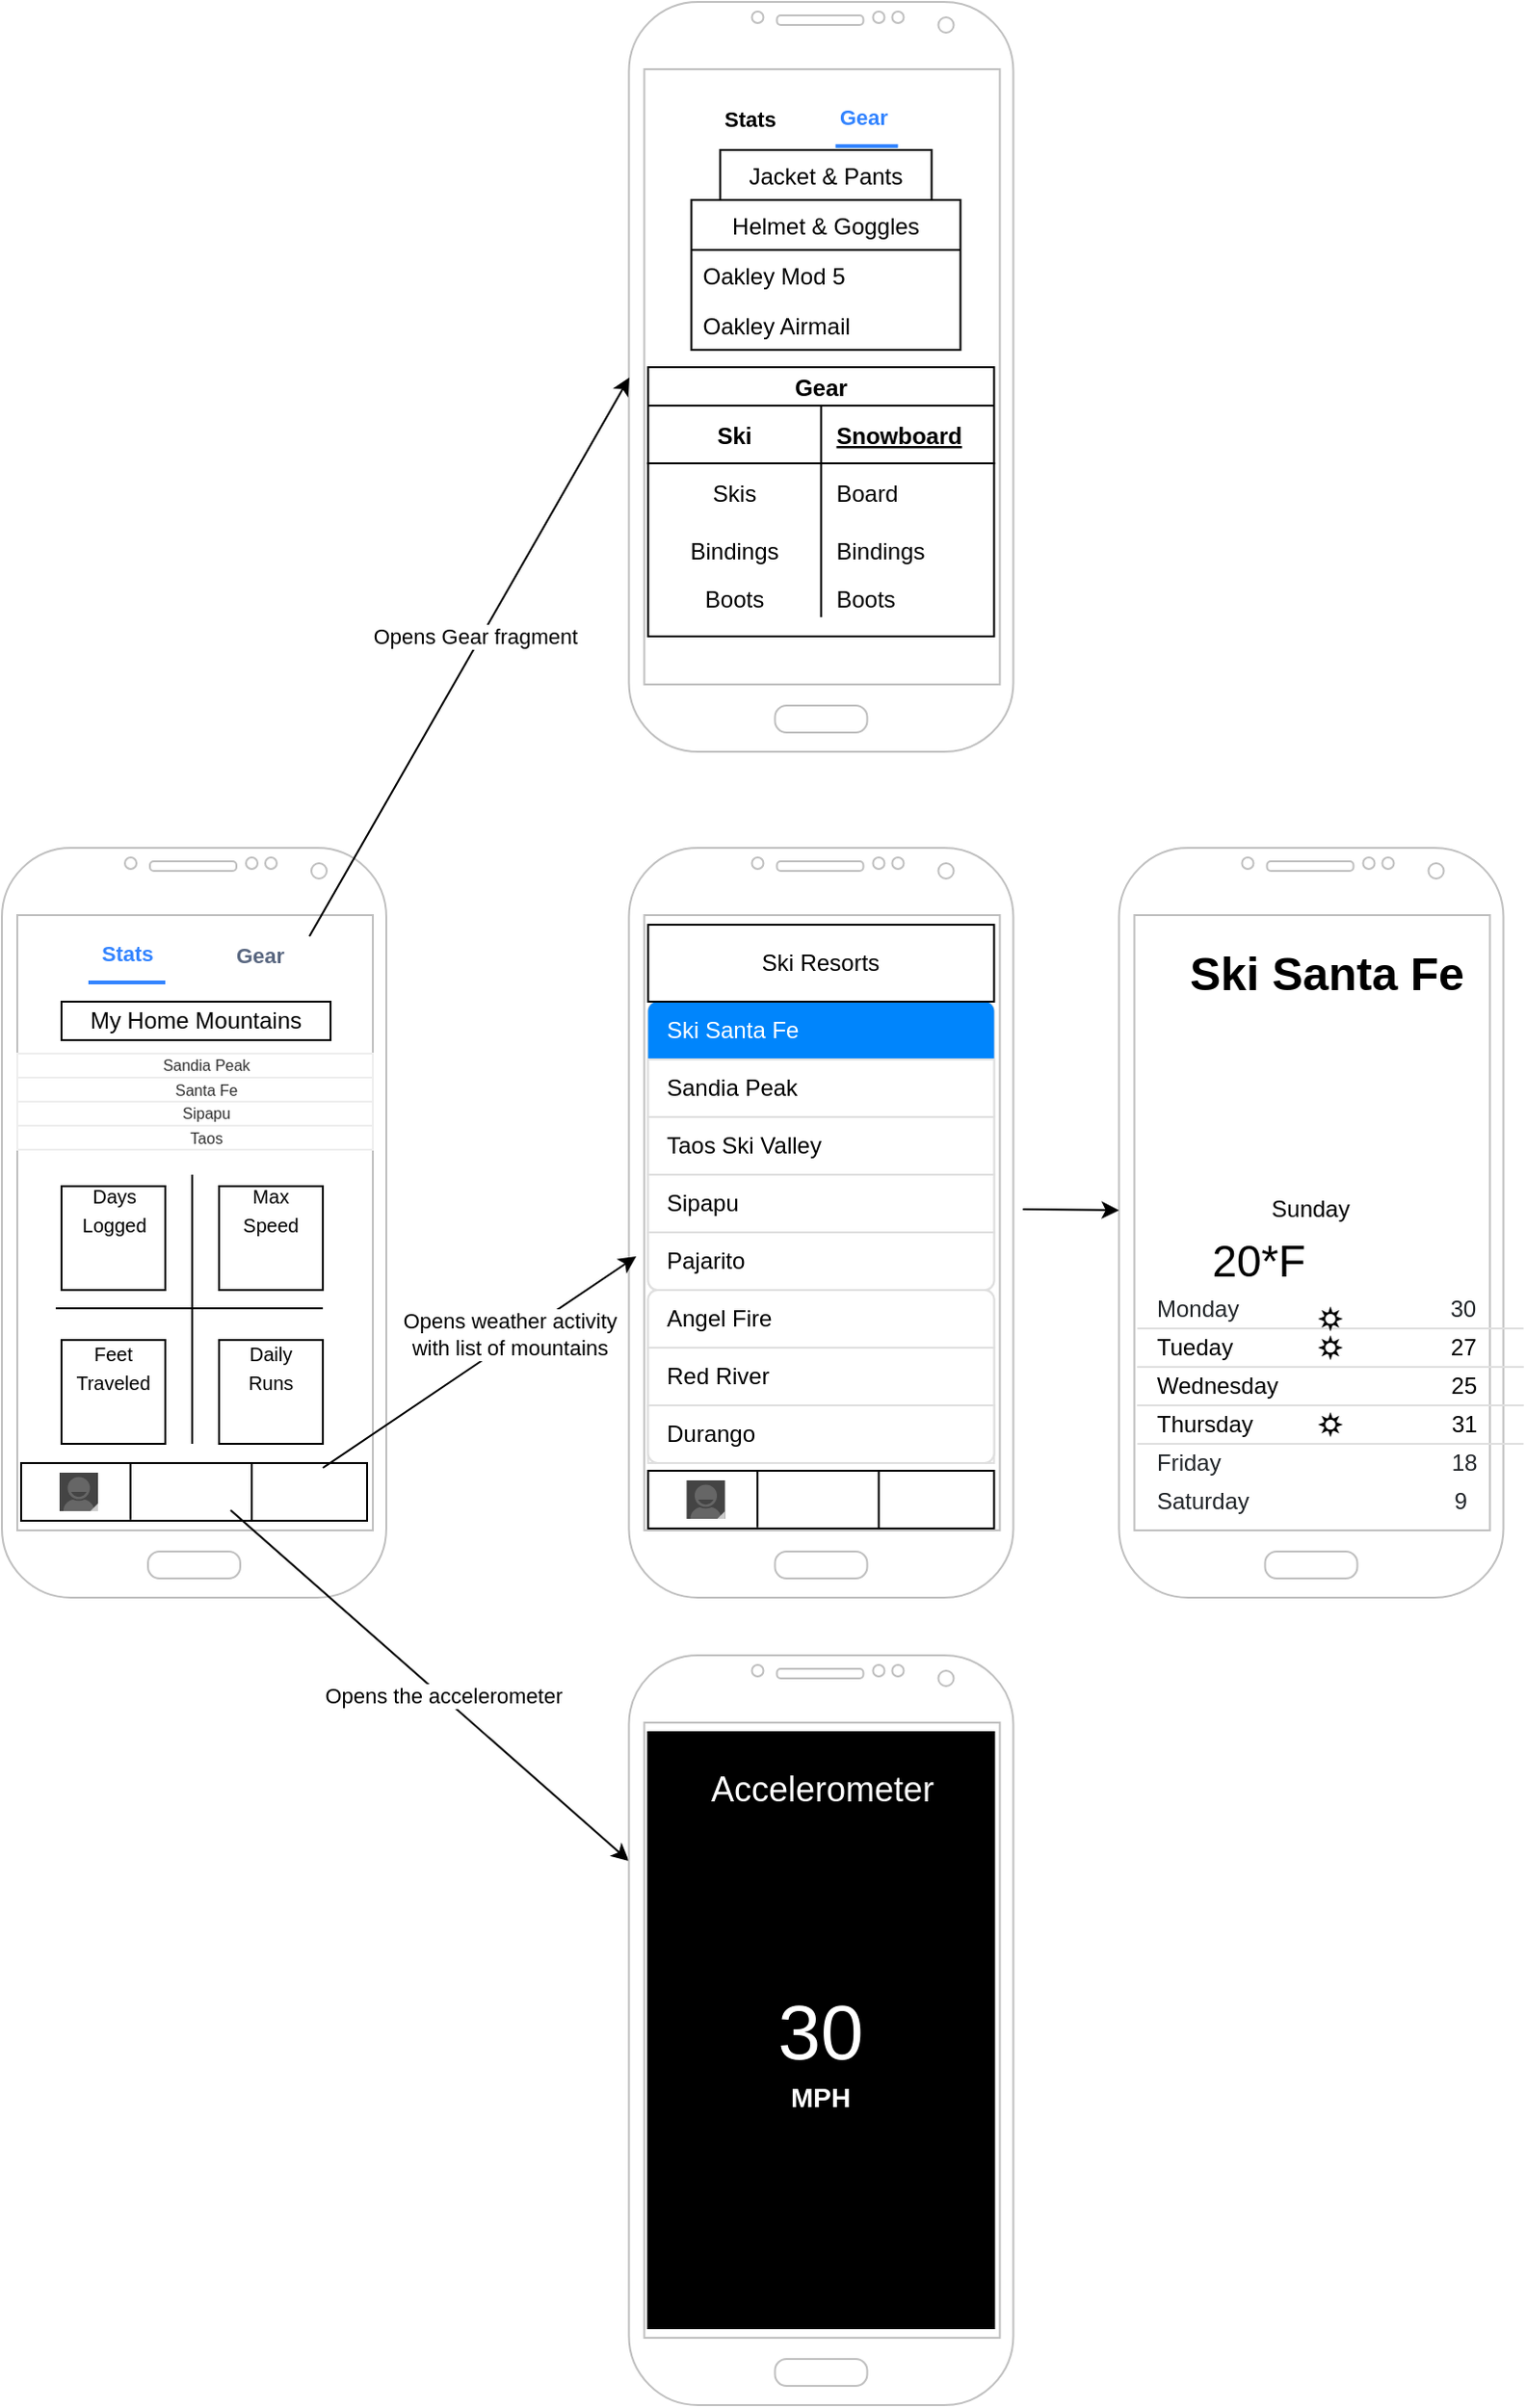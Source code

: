 <mxfile version="13.9.3" type="device"><diagram id="pHv3K0GSnLGciWTlhqh7" name="Page-1"><mxGraphModel dx="1038" dy="1679" grid="1" gridSize="10" guides="1" tooltips="1" connect="1" arrows="1" fold="1" page="1" pageScale="1" pageWidth="850" pageHeight="1100" background="none" math="0" shadow="0"><root><mxCell id="0"/><mxCell id="1" parent="0"/><mxCell id="MzibX1NVnjFAvBWeq8uA-1" value="" style="verticalLabelPosition=bottom;verticalAlign=top;html=1;shadow=0;dashed=0;strokeWidth=1;shape=mxgraph.android.phone2;strokeColor=#c0c0c0;" parent="1" vertex="1"><mxGeometry x="50" y="260" width="200" height="390" as="geometry"/></mxCell><mxCell id="MzibX1NVnjFAvBWeq8uA-5" value="Gear" style="shape=table;startSize=20;container=1;collapsible=1;childLayout=tableLayout;fixedRows=1;rowLines=0;fontStyle=1;align=center;resizeLast=1;" parent="1" vertex="1"><mxGeometry x="386.24" y="10" width="180" height="140" as="geometry"><mxRectangle x="240" y="650" width="60" height="20" as="alternateBounds"/></mxGeometry></mxCell><mxCell id="MzibX1NVnjFAvBWeq8uA-6" value="" style="shape=partialRectangle;collapsible=0;dropTarget=0;pointerEvents=0;fillColor=none;top=0;left=0;bottom=1;right=0;points=[[0,0.5],[1,0.5]];portConstraint=eastwest;" parent="MzibX1NVnjFAvBWeq8uA-5" vertex="1"><mxGeometry y="20" width="180" height="30" as="geometry"/></mxCell><mxCell id="MzibX1NVnjFAvBWeq8uA-7" value="Ski" style="shape=partialRectangle;connectable=0;fillColor=none;top=0;left=0;bottom=0;right=0;fontStyle=1;overflow=hidden;" parent="MzibX1NVnjFAvBWeq8uA-6" vertex="1"><mxGeometry width="90" height="30" as="geometry"/></mxCell><mxCell id="MzibX1NVnjFAvBWeq8uA-8" value="Snowboard" style="shape=partialRectangle;connectable=0;fillColor=none;top=0;left=0;bottom=0;right=0;align=left;spacingLeft=6;fontStyle=5;overflow=hidden;" parent="MzibX1NVnjFAvBWeq8uA-6" vertex="1"><mxGeometry x="90" width="90" height="30" as="geometry"/></mxCell><mxCell id="MzibX1NVnjFAvBWeq8uA-9" value="" style="shape=partialRectangle;collapsible=0;dropTarget=0;pointerEvents=0;fillColor=none;top=0;left=0;bottom=0;right=0;points=[[0,0.5],[1,0.5]];portConstraint=eastwest;" parent="MzibX1NVnjFAvBWeq8uA-5" vertex="1"><mxGeometry y="50" width="180" height="30" as="geometry"/></mxCell><mxCell id="MzibX1NVnjFAvBWeq8uA-10" value="Skis" style="shape=partialRectangle;connectable=0;fillColor=none;top=0;left=0;bottom=0;right=0;editable=1;overflow=hidden;" parent="MzibX1NVnjFAvBWeq8uA-9" vertex="1"><mxGeometry width="90" height="30" as="geometry"/></mxCell><mxCell id="MzibX1NVnjFAvBWeq8uA-11" value="Board" style="shape=partialRectangle;connectable=0;fillColor=none;top=0;left=0;bottom=0;right=0;align=left;spacingLeft=6;overflow=hidden;" parent="MzibX1NVnjFAvBWeq8uA-9" vertex="1"><mxGeometry x="90" width="90" height="30" as="geometry"/></mxCell><mxCell id="MzibX1NVnjFAvBWeq8uA-12" value="" style="shape=partialRectangle;collapsible=0;dropTarget=0;pointerEvents=0;fillColor=none;top=0;left=0;bottom=0;right=0;points=[[0,0.5],[1,0.5]];portConstraint=eastwest;" parent="MzibX1NVnjFAvBWeq8uA-5" vertex="1"><mxGeometry y="80" width="180" height="30" as="geometry"/></mxCell><mxCell id="MzibX1NVnjFAvBWeq8uA-13" value="Bindings" style="shape=partialRectangle;connectable=0;fillColor=none;top=0;left=0;bottom=0;right=0;editable=1;overflow=hidden;" parent="MzibX1NVnjFAvBWeq8uA-12" vertex="1"><mxGeometry width="90" height="30" as="geometry"/></mxCell><mxCell id="MzibX1NVnjFAvBWeq8uA-14" value="Bindings" style="shape=partialRectangle;connectable=0;fillColor=none;top=0;left=0;bottom=0;right=0;align=left;spacingLeft=6;overflow=hidden;" parent="MzibX1NVnjFAvBWeq8uA-12" vertex="1"><mxGeometry x="90" width="90" height="30" as="geometry"/></mxCell><mxCell id="MzibX1NVnjFAvBWeq8uA-15" value="" style="shape=partialRectangle;collapsible=0;dropTarget=0;pointerEvents=0;fillColor=none;top=0;left=0;bottom=0;right=0;points=[[0,0.5],[1,0.5]];portConstraint=eastwest;" parent="MzibX1NVnjFAvBWeq8uA-5" vertex="1"><mxGeometry y="110" width="180" height="20" as="geometry"/></mxCell><mxCell id="MzibX1NVnjFAvBWeq8uA-16" value="Boots" style="shape=partialRectangle;connectable=0;fillColor=none;top=0;left=0;bottom=0;right=0;editable=1;overflow=hidden;" parent="MzibX1NVnjFAvBWeq8uA-15" vertex="1"><mxGeometry width="90" height="20" as="geometry"/></mxCell><mxCell id="MzibX1NVnjFAvBWeq8uA-17" value="Boots" style="shape=partialRectangle;connectable=0;fillColor=none;top=0;left=0;bottom=0;right=0;align=left;spacingLeft=6;overflow=hidden;" parent="MzibX1NVnjFAvBWeq8uA-15" vertex="1"><mxGeometry x="90" width="90" height="20" as="geometry"/></mxCell><mxCell id="etSlgPTRcAgV64d_6-O4-9" value="Jacket &amp; Pants" style="swimlane;fontStyle=0;childLayout=stackLayout;horizontal=1;startSize=26;fillColor=none;horizontalStack=0;resizeParent=1;resizeParentMax=0;resizeLast=0;collapsible=1;marginBottom=0;fontColor=#000000;" parent="1" vertex="1" collapsed="1"><mxGeometry x="423.74" y="-103" width="110" height="26" as="geometry"><mxRectangle x="470" y="620" width="140" height="104" as="alternateBounds"/></mxGeometry></mxCell><mxCell id="etSlgPTRcAgV64d_6-O4-10" value="Item 1" style="text;strokeColor=none;fillColor=none;align=left;verticalAlign=top;spacingLeft=4;spacingRight=4;overflow=hidden;rotatable=0;points=[[0,0.5],[1,0.5]];portConstraint=eastwest;" parent="etSlgPTRcAgV64d_6-O4-9" vertex="1"><mxGeometry y="26" width="110" height="26" as="geometry"/></mxCell><mxCell id="etSlgPTRcAgV64d_6-O4-11" value="Item 2" style="text;strokeColor=none;fillColor=none;align=left;verticalAlign=top;spacingLeft=4;spacingRight=4;overflow=hidden;rotatable=0;points=[[0,0.5],[1,0.5]];portConstraint=eastwest;" parent="etSlgPTRcAgV64d_6-O4-9" vertex="1"><mxGeometry y="52" width="110" height="26" as="geometry"/></mxCell><mxCell id="etSlgPTRcAgV64d_6-O4-12" value="Item 3" style="text;strokeColor=none;fillColor=none;align=left;verticalAlign=top;spacingLeft=4;spacingRight=4;overflow=hidden;rotatable=0;points=[[0,0.5],[1,0.5]];portConstraint=eastwest;" parent="etSlgPTRcAgV64d_6-O4-9" vertex="1"><mxGeometry y="78" width="110" height="26" as="geometry"/></mxCell><mxCell id="etSlgPTRcAgV64d_6-O4-5" value="Helmet &amp; Goggles" style="swimlane;fontStyle=0;childLayout=stackLayout;horizontal=1;startSize=26;fillColor=none;horizontalStack=0;resizeParent=1;resizeParentMax=0;resizeLast=0;collapsible=1;marginBottom=0;fontColor=#000000;" parent="1" vertex="1"><mxGeometry x="408.74" y="-77" width="140" height="78" as="geometry"><mxRectangle x="247" y="570" width="50" height="26" as="alternateBounds"/></mxGeometry></mxCell><mxCell id="etSlgPTRcAgV64d_6-O4-6" value="Oakley Mod 5" style="text;strokeColor=none;fillColor=none;align=left;verticalAlign=top;spacingLeft=4;spacingRight=4;overflow=hidden;rotatable=0;points=[[0,0.5],[1,0.5]];portConstraint=eastwest;" parent="etSlgPTRcAgV64d_6-O4-5" vertex="1"><mxGeometry y="26" width="140" height="26" as="geometry"/></mxCell><mxCell id="etSlgPTRcAgV64d_6-O4-7" value="Oakley Airmail" style="text;strokeColor=none;fillColor=none;align=left;verticalAlign=top;spacingLeft=4;spacingRight=4;overflow=hidden;rotatable=0;points=[[0,0.5],[1,0.5]];portConstraint=eastwest;" parent="etSlgPTRcAgV64d_6-O4-5" vertex="1"><mxGeometry y="52" width="140" height="26" as="geometry"/></mxCell><mxCell id="MzibX1NVnjFAvBWeq8uA-2" value="" style="verticalLabelPosition=bottom;verticalAlign=top;html=1;shadow=0;dashed=0;strokeWidth=1;shape=mxgraph.android.phone2;strokeColor=#c0c0c0;" parent="1" vertex="1"><mxGeometry x="376.24" y="260" width="200" height="390" as="geometry"/></mxCell><mxCell id="MzibX1NVnjFAvBWeq8uA-18" value="" style="rounded=0;whiteSpace=wrap;html=1;" parent="1" vertex="1"><mxGeometry x="60" y="580" width="180" height="30" as="geometry"/></mxCell><mxCell id="MzibX1NVnjFAvBWeq8uA-19" value="" style="html=1;shadow=0;dashed=0;shape=mxgraph.bootstrap.rrect;rSize=5;strokeColor=#DFDFDF;html=1;whiteSpace=wrap;fillColor=#FFFFFF;fontColor=#000000;" parent="1" vertex="1"><mxGeometry x="386.24" y="340" width="180" height="150" as="geometry"/></mxCell><mxCell id="MzibX1NVnjFAvBWeq8uA-20" value="Ski Santa Fe" style="html=1;shadow=0;dashed=0;shape=mxgraph.bootstrap.topButton;rSize=5;strokeColor=none;fillColor=#0085FC;fontColor=#ffffff;perimeter=none;whiteSpace=wrap;resizeWidth=1;align=left;spacing=10;" parent="MzibX1NVnjFAvBWeq8uA-19" vertex="1"><mxGeometry width="180" height="30" relative="1" as="geometry"/></mxCell><mxCell id="MzibX1NVnjFAvBWeq8uA-21" value="Sandia Peak" style="strokeColor=inherit;fillColor=inherit;gradientColor=inherit;fontColor=inherit;html=1;shadow=0;dashed=0;perimeter=none;whiteSpace=wrap;resizeWidth=1;align=left;spacing=10;" parent="MzibX1NVnjFAvBWeq8uA-19" vertex="1"><mxGeometry width="180" height="30" relative="1" as="geometry"><mxPoint y="30" as="offset"/></mxGeometry></mxCell><mxCell id="MzibX1NVnjFAvBWeq8uA-22" value="Taos Ski Valley" style="strokeColor=inherit;fillColor=inherit;gradientColor=inherit;fontColor=inherit;html=1;shadow=0;dashed=0;perimeter=none;whiteSpace=wrap;resizeWidth=1;align=left;spacing=10;" parent="MzibX1NVnjFAvBWeq8uA-19" vertex="1"><mxGeometry width="180" height="30" relative="1" as="geometry"><mxPoint y="60" as="offset"/></mxGeometry></mxCell><mxCell id="MzibX1NVnjFAvBWeq8uA-23" value="Sipapu" style="strokeColor=inherit;fillColor=inherit;gradientColor=inherit;fontColor=inherit;html=1;shadow=0;dashed=0;perimeter=none;whiteSpace=wrap;resizeWidth=1;align=left;spacing=10;" parent="MzibX1NVnjFAvBWeq8uA-19" vertex="1"><mxGeometry width="180" height="30" relative="1" as="geometry"><mxPoint y="90" as="offset"/></mxGeometry></mxCell><mxCell id="MzibX1NVnjFAvBWeq8uA-24" value="Pajarito" style="strokeColor=inherit;fillColor=inherit;gradientColor=inherit;fontColor=inherit;html=1;shadow=0;dashed=0;shape=mxgraph.bootstrap.bottomButton;rSize=5;perimeter=none;whiteSpace=wrap;resizeWidth=1;resizeHeight=0;align=left;spacing=10;" parent="MzibX1NVnjFAvBWeq8uA-19" vertex="1"><mxGeometry y="1" width="180" height="30" relative="1" as="geometry"><mxPoint y="-30" as="offset"/></mxGeometry></mxCell><mxCell id="MzibX1NVnjFAvBWeq8uA-25" value="Ski Resorts" style="rounded=0;whiteSpace=wrap;html=1;" parent="1" vertex="1"><mxGeometry x="386.24" y="300" width="180" height="40" as="geometry"/></mxCell><mxCell id="MzibX1NVnjFAvBWeq8uA-44" value="" style="html=1;shadow=0;dashed=0;shape=mxgraph.bootstrap.rrect;rSize=5;strokeColor=#DFDFDF;html=1;whiteSpace=wrap;fillColor=#FFFFFF;fontColor=#000000;" parent="1" vertex="1"><mxGeometry x="386.24" y="490" width="180" height="90" as="geometry"/></mxCell><mxCell id="MzibX1NVnjFAvBWeq8uA-45" value="Angel Fire" style="strokeColor=inherit;fillColor=inherit;gradientColor=inherit;fontColor=inherit;html=1;shadow=0;dashed=0;shape=mxgraph.bootstrap.topButton;rSize=5;perimeter=none;whiteSpace=wrap;resizeWidth=1;align=left;spacing=10;" parent="MzibX1NVnjFAvBWeq8uA-44" vertex="1"><mxGeometry width="180" height="30" relative="1" as="geometry"/></mxCell><mxCell id="MzibX1NVnjFAvBWeq8uA-46" value="Red River" style="strokeColor=inherit;fillColor=inherit;gradientColor=inherit;fontColor=inherit;html=1;shadow=0;dashed=0;perimeter=none;whiteSpace=wrap;resizeWidth=1;align=left;spacing=10;" parent="MzibX1NVnjFAvBWeq8uA-44" vertex="1"><mxGeometry width="180" height="30" relative="1" as="geometry"><mxPoint y="30" as="offset"/></mxGeometry></mxCell><mxCell id="MzibX1NVnjFAvBWeq8uA-47" value="Morbi leo risus" style="strokeColor=inherit;fillColor=inherit;gradientColor=inherit;fontColor=inherit;html=1;shadow=0;dashed=0;perimeter=none;whiteSpace=wrap;resizeWidth=1;align=left;spacing=10;" parent="MzibX1NVnjFAvBWeq8uA-44" vertex="1"><mxGeometry width="180" height="30" relative="1" as="geometry"><mxPoint y="60" as="offset"/></mxGeometry></mxCell><mxCell id="MzibX1NVnjFAvBWeq8uA-49" value="Durango" style="strokeColor=inherit;fillColor=inherit;gradientColor=inherit;fontColor=inherit;html=1;shadow=0;dashed=0;shape=mxgraph.bootstrap.bottomButton;rSize=5;perimeter=none;whiteSpace=wrap;resizeWidth=1;resizeHeight=0;align=left;spacing=10;" parent="MzibX1NVnjFAvBWeq8uA-44" vertex="1"><mxGeometry y="1" width="180" height="30" relative="1" as="geometry"><mxPoint y="-30" as="offset"/></mxGeometry></mxCell><mxCell id="MzibX1NVnjFAvBWeq8uA-57" value="" style="shape=image;html=1;verticalAlign=top;verticalLabelPosition=bottom;labelBackgroundColor=#ffffff;imageAspect=0;aspect=fixed;image=https://cdn4.iconfinder.com/data/icons/evil-icons-user-interface/64/picture-128.png" parent="1" vertex="1"><mxGeometry x="191" y="580" width="30" height="30" as="geometry"/></mxCell><mxCell id="MzibX1NVnjFAvBWeq8uA-58" value="" style="verticalLabelPosition=bottom;verticalAlign=top;html=1;shadow=0;dashed=0;strokeWidth=1;shape=mxgraph.android.contact_badge_normal;" parent="1" vertex="1"><mxGeometry x="80" y="585" width="20" height="20" as="geometry"/></mxCell><mxCell id="MzibX1NVnjFAvBWeq8uA-79" value="" style="verticalLabelPosition=bottom;verticalAlign=top;html=1;shadow=0;dashed=0;strokeWidth=1;shape=mxgraph.android.phone2;strokeColor=#c0c0c0;" parent="1" vertex="1"><mxGeometry x="631.24" y="260" width="200" height="390" as="geometry"/></mxCell><mxCell id="MzibX1NVnjFAvBWeq8uA-80" value="" style="shape=image;html=1;verticalAlign=top;verticalLabelPosition=bottom;labelBackgroundColor=#ffffff;imageAspect=0;aspect=fixed;image=https://cdn2.iconfinder.com/data/icons/circle-icons-1/64/image-128.png" parent="1" vertex="1"><mxGeometry x="689.24" y="346" width="92" height="92" as="geometry"/></mxCell><mxCell id="MzibX1NVnjFAvBWeq8uA-81" value="" style="shape=image;html=1;verticalAlign=top;verticalLabelPosition=bottom;labelBackgroundColor=#ffffff;imageAspect=0;aspect=fixed;image=https://cdn3.iconfinder.com/data/icons/tiny-weather-1/512/snow-cloud-128.png" parent="1" vertex="1"><mxGeometry x="741.24" y="452" width="48" height="48" as="geometry"/></mxCell><mxCell id="MzibX1NVnjFAvBWeq8uA-82" value="&lt;span style=&quot;font-size: 23px&quot;&gt;20*F&lt;/span&gt;" style="text;html=1;strokeColor=none;fillColor=none;align=center;verticalAlign=middle;whiteSpace=wrap;rounded=0;" parent="1" vertex="1"><mxGeometry x="667.24" y="450" width="74" height="50" as="geometry"/></mxCell><mxCell id="MzibX1NVnjFAvBWeq8uA-83" value="Monday&amp;nbsp; &amp;nbsp; &amp;nbsp; &amp;nbsp; &amp;nbsp; &amp;nbsp; &amp;nbsp; &amp;nbsp; &amp;nbsp; &amp;nbsp; &amp;nbsp; &amp;nbsp; &amp;nbsp; &amp;nbsp; &amp;nbsp; &amp;nbsp; &amp;nbsp;30" style="html=1;strokeColor=none;fillColor=none;fontColor=#212529;perimeter=none;whiteSpace=wrap;resizeWidth=1;align=left;spacing=10;" parent="1" vertex="1"><mxGeometry x="641.24" y="490" width="200" height="20" as="geometry"/></mxCell><mxCell id="MzibX1NVnjFAvBWeq8uA-84" value="Tueday&amp;nbsp; &amp;nbsp; &amp;nbsp; &amp;nbsp; &amp;nbsp; &amp;nbsp; &amp;nbsp; &amp;nbsp; &amp;nbsp; &amp;nbsp; &amp;nbsp; &amp;nbsp; &amp;nbsp; &amp;nbsp; &amp;nbsp; &amp;nbsp; &amp;nbsp; 27" style="shape=partialRectangle;whiteSpace=wrap;left=0;right=0;fillColor=none;strokeColor=#DFDFDF;html=1;shadow=0;dashed=0;perimeter=none;whiteSpace=wrap;resizeWidth=1;align=left;spacing=10;" parent="1" vertex="1"><mxGeometry x="641.24" y="510" width="200" height="20" as="geometry"/></mxCell><mxCell id="MzibX1NVnjFAvBWeq8uA-85" value="Wednesday&amp;nbsp; &amp;nbsp; &amp;nbsp; &amp;nbsp; &amp;nbsp; &amp;nbsp; &amp;nbsp; &amp;nbsp; &amp;nbsp; &amp;nbsp; &amp;nbsp; &amp;nbsp; &amp;nbsp; &amp;nbsp;25" style="shape=partialRectangle;whiteSpace=wrap;left=0;right=0;fillColor=none;strokeColor=#DFDFDF;html=1;shadow=0;dashed=0;perimeter=none;whiteSpace=wrap;resizeWidth=1;align=left;spacing=10;" parent="1" vertex="1"><mxGeometry x="641.24" y="530" width="200" height="20" as="geometry"/></mxCell><mxCell id="MzibX1NVnjFAvBWeq8uA-86" value="Thursday&amp;nbsp; &amp;nbsp; &amp;nbsp; &amp;nbsp; &amp;nbsp; &amp;nbsp; &amp;nbsp; &amp;nbsp; &amp;nbsp; &amp;nbsp; &amp;nbsp; &amp;nbsp; &amp;nbsp; &amp;nbsp; &amp;nbsp; &amp;nbsp;31" style="shape=partialRectangle;whiteSpace=wrap;left=0;right=0;fillColor=none;strokeColor=#DFDFDF;html=1;shadow=0;dashed=0;perimeter=none;whiteSpace=wrap;resizeWidth=1;align=left;spacing=10;" parent="1" vertex="1"><mxGeometry x="641.24" y="550" width="200" height="20" as="geometry"/></mxCell><mxCell id="MzibX1NVnjFAvBWeq8uA-87" value="Friday&amp;nbsp; &amp;nbsp; &amp;nbsp; &amp;nbsp; &amp;nbsp; &amp;nbsp; &amp;nbsp; &amp;nbsp; &amp;nbsp; &amp;nbsp; &amp;nbsp; &amp;nbsp; &amp;nbsp; &amp;nbsp; &amp;nbsp; &amp;nbsp; &amp;nbsp; &amp;nbsp; 18" style="html=1;strokeColor=none;fillColor=none;fontColor=#212529;perimeter=none;whiteSpace=wrap;resizeWidth=1;align=left;spacing=10;" parent="1" vertex="1"><mxGeometry x="641.24" y="570" width="200" height="20" as="geometry"/></mxCell><mxCell id="MzibX1NVnjFAvBWeq8uA-88" value="Saturday&amp;nbsp; &amp;nbsp; &amp;nbsp; &amp;nbsp; &amp;nbsp; &amp;nbsp; &amp;nbsp; &amp;nbsp; &amp;nbsp; &amp;nbsp; &amp;nbsp; &amp;nbsp; &amp;nbsp; &amp;nbsp; &amp;nbsp; &amp;nbsp; 9" style="html=1;strokeColor=none;fillColor=none;fontColor=#212529;perimeter=none;whiteSpace=wrap;resizeWidth=1;align=left;spacing=10;" parent="1" vertex="1"><mxGeometry x="641.24" y="590" width="200" height="20" as="geometry"/></mxCell><mxCell id="MzibX1NVnjFAvBWeq8uA-89" value="Sunday" style="text;html=1;strokeColor=none;fillColor=none;align=center;verticalAlign=middle;whiteSpace=wrap;rounded=0;" parent="1" vertex="1"><mxGeometry x="711.24" y="438" width="40" height="20" as="geometry"/></mxCell><mxCell id="MzibX1NVnjFAvBWeq8uA-91" value="" style="verticalLabelPosition=bottom;verticalAlign=top;html=1;shape=mxgraph.basic.sun" parent="1" vertex="1"><mxGeometry x="736.24" y="500" width="10" height="10" as="geometry"/></mxCell><mxCell id="MzibX1NVnjFAvBWeq8uA-92" value="" style="verticalLabelPosition=bottom;verticalAlign=top;html=1;shape=mxgraph.basic.sun" parent="1" vertex="1"><mxGeometry x="736.24" y="515" width="10" height="10" as="geometry"/></mxCell><mxCell id="MzibX1NVnjFAvBWeq8uA-93" value="" style="verticalLabelPosition=bottom;verticalAlign=top;html=1;shape=mxgraph.basic.sun" parent="1" vertex="1"><mxGeometry x="736.24" y="555" width="10" height="10" as="geometry"/></mxCell><mxCell id="MzibX1NVnjFAvBWeq8uA-94" value="" style="shape=image;html=1;verticalAlign=top;verticalLabelPosition=bottom;labelBackgroundColor=#ffffff;imageAspect=0;aspect=fixed;image=https://cdn3.iconfinder.com/data/icons/tiny-weather-1/512/cloudy-128.png" parent="1" vertex="1"><mxGeometry x="731.24" y="530" width="20" height="20" as="geometry"/></mxCell><mxCell id="MzibX1NVnjFAvBWeq8uA-95" value="" style="shape=image;html=1;verticalAlign=top;verticalLabelPosition=bottom;labelBackgroundColor=#ffffff;imageAspect=0;aspect=fixed;image=https://cdn3.iconfinder.com/data/icons/tiny-weather-1/512/snow-cloud-128.png" parent="1" vertex="1"><mxGeometry x="732.24" y="572" width="18" height="18" as="geometry"/></mxCell><mxCell id="MzibX1NVnjFAvBWeq8uA-96" value="" style="shape=image;html=1;verticalAlign=top;verticalLabelPosition=bottom;labelBackgroundColor=#ffffff;imageAspect=0;aspect=fixed;image=https://cdn3.iconfinder.com/data/icons/tiny-weather-1/512/snow-cloud-128.png" parent="1" vertex="1"><mxGeometry x="732.24" y="592" width="18" height="18" as="geometry"/></mxCell><mxCell id="MzibX1NVnjFAvBWeq8uA-97" value="" style="shape=image;html=1;verticalAlign=top;verticalLabelPosition=bottom;labelBackgroundColor=#ffffff;imageAspect=0;aspect=fixed;image=https://cdn4.iconfinder.com/data/icons/wirecons-free-vector-icons/32/back-alt-128.png" parent="1" vertex="1"><mxGeometry x="647.24" y="300" width="20" height="20" as="geometry"/></mxCell><mxCell id="MzibX1NVnjFAvBWeq8uA-98" value="Ski Santa Fe" style="text;strokeColor=none;fillColor=none;html=1;fontSize=24;fontStyle=1;verticalAlign=middle;align=center;" parent="1" vertex="1"><mxGeometry x="689.24" y="306" width="100" height="40" as="geometry"/></mxCell><mxCell id="0CzwnWw1QFoB78ATKUCo-1" value="" style="endArrow=classic;html=1;entryX=0.019;entryY=0.545;entryDx=0;entryDy=0;entryPerimeter=0;exitX=1;exitY=0.25;exitDx=0;exitDy=0;" parent="1" target="MzibX1NVnjFAvBWeq8uA-2" edge="1"><mxGeometry width="50" height="50" relative="1" as="geometry"><mxPoint x="217" y="582.5" as="sourcePoint"/><mxPoint x="307" y="262" as="targetPoint"/></mxGeometry></mxCell><mxCell id="HMWzWiSMyqoh51Vptta_-3" value="Opens weather activity&lt;br&gt;with list of mountains" style="edgeLabel;html=1;align=center;verticalAlign=middle;resizable=0;points=[];" vertex="1" connectable="0" parent="0CzwnWw1QFoB78ATKUCo-1"><mxGeometry x="0.191" y="-2" relative="1" as="geometry"><mxPoint x="-1.23" y="-6.47" as="offset"/></mxGeometry></mxCell><mxCell id="0CzwnWw1QFoB78ATKUCo-2" value="" style="endArrow=classic;html=1;" parent="1" edge="1"><mxGeometry width="50" height="50" relative="1" as="geometry"><mxPoint x="581.24" y="448" as="sourcePoint"/><mxPoint x="631.24" y="448.5" as="targetPoint"/></mxGeometry></mxCell><mxCell id="0CzwnWw1QFoB78ATKUCo-6" value="Stats" style="html=1;fillColor=none;strokeColor=none;fontSize=11;align=left;fontColor=#3384FF;fontStyle=1;whiteSpace=wrap" parent="1" vertex="1"><mxGeometry x="100" y="305" width="50" height="20" as="geometry"/></mxCell><mxCell id="0CzwnWw1QFoB78ATKUCo-7" value="Gear" style="html=1;fillColor=none;strokeColor=none;fontSize=11;align=left;fontColor=#596780;fontStyle=1;whiteSpace=wrap" parent="1" vertex="1"><mxGeometry x="170" y="306" width="40" height="20" as="geometry"/></mxCell><mxCell id="0CzwnWw1QFoB78ATKUCo-11" value="" style="shape=line;strokeWidth=2;html=1;strokeColor=#3384FF;resizeWidth=1" parent="1" vertex="1"><mxGeometry x="95" y="325" width="40" height="10" as="geometry"/></mxCell><mxCell id="0CzwnWw1QFoB78ATKUCo-39" value="" style="whiteSpace=wrap;html=1;aspect=fixed;strokeColor=#000000;" parent="1" vertex="1"><mxGeometry x="81" y="436" width="54" height="54" as="geometry"/></mxCell><mxCell id="0CzwnWw1QFoB78ATKUCo-40" value="" style="whiteSpace=wrap;html=1;aspect=fixed;strokeColor=#000000;" parent="1" vertex="1"><mxGeometry x="163" y="436" width="54" height="54" as="geometry"/></mxCell><mxCell id="0CzwnWw1QFoB78ATKUCo-41" value="" style="whiteSpace=wrap;html=1;aspect=fixed;strokeColor=#000000;" parent="1" vertex="1"><mxGeometry x="81" y="516" width="54" height="54" as="geometry"/></mxCell><mxCell id="0CzwnWw1QFoB78ATKUCo-42" value="" style="whiteSpace=wrap;html=1;aspect=fixed;strokeColor=#000000;" parent="1" vertex="1"><mxGeometry x="163" y="516" width="54" height="54" as="geometry"/></mxCell><mxCell id="0CzwnWw1QFoB78ATKUCo-43" value="" style="endArrow=none;html=1;" parent="1" edge="1"><mxGeometry width="50" height="50" relative="1" as="geometry"><mxPoint x="149" y="570" as="sourcePoint"/><mxPoint x="149" y="430" as="targetPoint"/></mxGeometry></mxCell><mxCell id="0CzwnWw1QFoB78ATKUCo-44" value="" style="endArrow=none;html=1;" parent="1" edge="1"><mxGeometry width="50" height="50" relative="1" as="geometry"><mxPoint x="217" y="499.5" as="sourcePoint"/><mxPoint x="78" y="499.5" as="targetPoint"/></mxGeometry></mxCell><mxCell id="0CzwnWw1QFoB78ATKUCo-45" value="My Home Mountains" style="rounded=0;whiteSpace=wrap;html=1;strokeColor=#000000;" parent="1" vertex="1"><mxGeometry x="81" y="340" width="140" height="20" as="geometry"/></mxCell><mxCell id="0CzwnWw1QFoB78ATKUCo-46" value="&lt;font style=&quot;font-size: 10px&quot;&gt;Days&amp;nbsp;&lt;br&gt;Logged&amp;nbsp;&lt;/font&gt;" style="text;html=1;strokeColor=none;fillColor=none;align=center;verticalAlign=middle;whiteSpace=wrap;rounded=0;" parent="1" vertex="1"><mxGeometry x="90" y="438" width="40" height="20" as="geometry"/></mxCell><mxCell id="0CzwnWw1QFoB78ATKUCo-48" value="&lt;font style=&quot;font-size: 10px&quot;&gt;Max Speed&lt;/font&gt;" style="text;html=1;strokeColor=none;fillColor=none;align=center;verticalAlign=middle;whiteSpace=wrap;rounded=0;" parent="1" vertex="1"><mxGeometry x="170" y="438" width="40" height="20" as="geometry"/></mxCell><mxCell id="0CzwnWw1QFoB78ATKUCo-49" value="&lt;font style=&quot;font-size: 10px&quot;&gt;Feet Traveled&lt;br&gt;&lt;/font&gt;" style="text;html=1;strokeColor=none;fillColor=none;align=center;verticalAlign=middle;whiteSpace=wrap;rounded=0;" parent="1" vertex="1"><mxGeometry x="88" y="520" width="40" height="20" as="geometry"/></mxCell><mxCell id="0CzwnWw1QFoB78ATKUCo-50" value="&lt;font style=&quot;font-size: 10px&quot;&gt;Daily Runs&lt;/font&gt;" style="text;html=1;strokeColor=none;fillColor=none;align=center;verticalAlign=middle;whiteSpace=wrap;rounded=0;" parent="1" vertex="1"><mxGeometry x="170" y="520" width="40" height="20" as="geometry"/></mxCell><mxCell id="0CzwnWw1QFoB78ATKUCo-52" value="" style="strokeWidth=1;html=1;shadow=0;dashed=0;shape=mxgraph.android.rrect;rSize=0;strokeColor=#eeeeee;fillColor=#ffffff;gradientColor=none; textAlign=&quot;center&quot;;" parent="1" vertex="1"><mxGeometry x="58" y="367" width="185" height="50" as="geometry"/></mxCell><mxCell id="0CzwnWw1QFoB78ATKUCo-53" value="Sandia Peak" style="strokeColor=inherit;fillColor=inherit;gradientColor=inherit;strokeWidth=1;html=1;shadow=0;dashed=0;shape=mxgraph.android.rrect;rSize=0;align=center;spacingLeft=10;fontSize=8;fontColor=#333333;" parent="0CzwnWw1QFoB78ATKUCo-52" vertex="1"><mxGeometry width="185" height="12.5" as="geometry"/></mxCell><mxCell id="0CzwnWw1QFoB78ATKUCo-54" value="Santa Fe" style="strokeColor=inherit;fillColor=inherit;gradientColor=inherit;strokeWidth=1;html=1;shadow=0;dashed=0;shape=mxgraph.android.rrect;rSize=0;align=center;spacingLeft=10;fontSize=8;fontColor=#333333;" parent="0CzwnWw1QFoB78ATKUCo-52" vertex="1"><mxGeometry y="12.5" width="185" height="12.5" as="geometry"/></mxCell><mxCell id="0CzwnWw1QFoB78ATKUCo-55" value="Sipapu" style="strokeColor=inherit;fillColor=inherit;gradientColor=inherit;strokeWidth=1;html=1;shadow=0;dashed=0;shape=mxgraph.android.rrect;rSize=0;align=center;spacingLeft=10;fontSize=8;fontColor=#333333;" parent="0CzwnWw1QFoB78ATKUCo-52" vertex="1"><mxGeometry y="25" width="185" height="12.5" as="geometry"/></mxCell><mxCell id="0CzwnWw1QFoB78ATKUCo-56" value="Taos" style="strokeColor=inherit;fillColor=inherit;gradientColor=inherit;strokeWidth=1;html=1;shadow=0;dashed=0;shape=mxgraph.android.rrect;rSize=0;align=center;spacingLeft=10;fontSize=8;fontColor=#333333;" parent="0CzwnWw1QFoB78ATKUCo-52" vertex="1"><mxGeometry y="37.5" width="185" height="12.5" as="geometry"/></mxCell><mxCell id="etSlgPTRcAgV64d_6-O4-1" value="" style="verticalLabelPosition=bottom;verticalAlign=top;html=1;shadow=0;dashed=0;strokeWidth=1;shape=mxgraph.android.phone2;strokeColor=#c0c0c0;" parent="1" vertex="1"><mxGeometry x="376.24" y="-180" width="200" height="390" as="geometry"/></mxCell><mxCell id="etSlgPTRcAgV64d_6-O4-2" value="Stats" style="html=1;fillColor=none;strokeColor=none;fontSize=11;align=left;fontStyle=1;whiteSpace=wrap" parent="1" vertex="1"><mxGeometry x="423.74" y="-129" width="50" height="20" as="geometry"/></mxCell><mxCell id="etSlgPTRcAgV64d_6-O4-3" value="Gear" style="html=1;fillColor=none;strokeColor=none;fontSize=11;align=left;fontStyle=1;whiteSpace=wrap;fontColor=#3384FF;" parent="1" vertex="1"><mxGeometry x="483.74" y="-130" width="40" height="20" as="geometry"/></mxCell><mxCell id="etSlgPTRcAgV64d_6-O4-4" value="" style="shape=line;strokeWidth=2;html=1;strokeColor=#3384FF;resizeWidth=1" parent="1" vertex="1"><mxGeometry x="483.74" y="-110" width="32.5" height="10" as="geometry"/></mxCell><mxCell id="etSlgPTRcAgV64d_6-O4-13" value="" style="endArrow=classic;html=1;fontColor=#000000;entryX=0.001;entryY=0.501;entryDx=0;entryDy=0;entryPerimeter=0;exitX=1;exitY=0;exitDx=0;exitDy=0;" parent="1" source="0CzwnWw1QFoB78ATKUCo-7" target="etSlgPTRcAgV64d_6-O4-1" edge="1"><mxGeometry width="50" height="50" relative="1" as="geometry"><mxPoint x="268" y="103" as="sourcePoint"/><mxPoint x="358" y="237" as="targetPoint"/></mxGeometry></mxCell><mxCell id="HMWzWiSMyqoh51Vptta_-2" value="Opens Gear fragment" style="edgeLabel;html=1;align=center;verticalAlign=middle;resizable=0;points=[];" vertex="1" connectable="0" parent="etSlgPTRcAgV64d_6-O4-13"><mxGeometry x="0.354" y="-1" relative="1" as="geometry"><mxPoint x="-28.1" y="40.2" as="offset"/></mxGeometry></mxCell><mxCell id="HMWzWiSMyqoh51Vptta_-5" value="" style="shape=image;html=1;verticalAlign=top;verticalLabelPosition=bottom;labelBackgroundColor=#ffffff;imageAspect=0;aspect=fixed;image=https://cdn1.iconfinder.com/data/icons/dashboard-line-style-1/32/dashboard__Meter-128.png" vertex="1" parent="1"><mxGeometry x="131" y="576" width="38" height="38" as="geometry"/></mxCell><mxCell id="HMWzWiSMyqoh51Vptta_-6" value="" style="endArrow=none;html=1;exitX=0.316;exitY=0.98;exitDx=0;exitDy=0;exitPerimeter=0;entryX=0.316;entryY=0;entryDx=0;entryDy=0;entryPerimeter=0;" edge="1" parent="1" source="MzibX1NVnjFAvBWeq8uA-18" target="MzibX1NVnjFAvBWeq8uA-18"><mxGeometry width="50" height="50" relative="1" as="geometry"><mxPoint x="240" y="710" as="sourcePoint"/><mxPoint x="110" y="730" as="targetPoint"/></mxGeometry></mxCell><mxCell id="HMWzWiSMyqoh51Vptta_-7" value="" style="endArrow=none;html=1;" edge="1" parent="1"><mxGeometry width="50" height="50" relative="1" as="geometry"><mxPoint x="180" y="610" as="sourcePoint"/><mxPoint x="180" y="580" as="targetPoint"/><Array as="points"/></mxGeometry></mxCell><mxCell id="HMWzWiSMyqoh51Vptta_-15" value="" style="rounded=0;whiteSpace=wrap;html=1;" vertex="1" parent="1"><mxGeometry x="386.24" y="584" width="180" height="30" as="geometry"/></mxCell><mxCell id="HMWzWiSMyqoh51Vptta_-16" value="" style="shape=image;html=1;verticalAlign=top;verticalLabelPosition=bottom;labelBackgroundColor=#ffffff;imageAspect=0;aspect=fixed;image=https://cdn4.iconfinder.com/data/icons/evil-icons-user-interface/64/picture-128.png" vertex="1" parent="1"><mxGeometry x="517.24" y="584" width="30" height="30" as="geometry"/></mxCell><mxCell id="HMWzWiSMyqoh51Vptta_-17" value="" style="verticalLabelPosition=bottom;verticalAlign=top;html=1;shadow=0;dashed=0;strokeWidth=1;shape=mxgraph.android.contact_badge_normal;" vertex="1" parent="1"><mxGeometry x="406.24" y="589" width="20" height="20" as="geometry"/></mxCell><mxCell id="HMWzWiSMyqoh51Vptta_-18" value="" style="shape=image;html=1;verticalAlign=top;verticalLabelPosition=bottom;labelBackgroundColor=#ffffff;imageAspect=0;aspect=fixed;image=https://cdn1.iconfinder.com/data/icons/dashboard-line-style-1/32/dashboard__Meter-128.png" vertex="1" parent="1"><mxGeometry x="457.24" y="580" width="38" height="38" as="geometry"/></mxCell><mxCell id="HMWzWiSMyqoh51Vptta_-19" value="" style="endArrow=none;html=1;exitX=0.316;exitY=0.98;exitDx=0;exitDy=0;exitPerimeter=0;entryX=0.316;entryY=0;entryDx=0;entryDy=0;entryPerimeter=0;" edge="1" parent="1" source="HMWzWiSMyqoh51Vptta_-15" target="HMWzWiSMyqoh51Vptta_-15"><mxGeometry width="50" height="50" relative="1" as="geometry"><mxPoint x="566.24" y="714" as="sourcePoint"/><mxPoint x="436.24" y="734" as="targetPoint"/></mxGeometry></mxCell><mxCell id="HMWzWiSMyqoh51Vptta_-20" value="" style="endArrow=none;html=1;" edge="1" parent="1"><mxGeometry width="50" height="50" relative="1" as="geometry"><mxPoint x="506.24" y="614" as="sourcePoint"/><mxPoint x="506.24" y="584" as="targetPoint"/><Array as="points"/></mxGeometry></mxCell><mxCell id="HMWzWiSMyqoh51Vptta_-21" value="" style="endArrow=classic;html=1;exitX=1;exitY=0.75;exitDx=0;exitDy=0;" edge="1" parent="1" source="HMWzWiSMyqoh51Vptta_-5" target="HMWzWiSMyqoh51Vptta_-22"><mxGeometry width="50" height="50" relative="1" as="geometry"><mxPoint x="280" y="730" as="sourcePoint"/><mxPoint x="360" y="720" as="targetPoint"/></mxGeometry></mxCell><mxCell id="HMWzWiSMyqoh51Vptta_-29" value="&lt;font color=&quot;#000000&quot;&gt;Opens the accelerometer&amp;nbsp;&lt;br&gt;&lt;/font&gt;" style="edgeLabel;html=1;align=center;verticalAlign=middle;resizable=0;points=[];fontColor=#FFFFFF;" vertex="1" connectable="0" parent="HMWzWiSMyqoh51Vptta_-21"><mxGeometry x="-0.136" y="3" relative="1" as="geometry"><mxPoint x="19.7" y="19.12" as="offset"/></mxGeometry></mxCell><mxCell id="HMWzWiSMyqoh51Vptta_-22" value="" style="verticalLabelPosition=bottom;verticalAlign=top;html=1;shadow=0;dashed=0;strokeWidth=1;shape=mxgraph.android.phone2;strokeColor=#c0c0c0;" vertex="1" parent="1"><mxGeometry x="376.24" y="680" width="200" height="390" as="geometry"/></mxCell><mxCell id="HMWzWiSMyqoh51Vptta_-24" value="" style="rounded=0;whiteSpace=wrap;html=1;fillColor=#000000;" vertex="1" parent="1"><mxGeometry x="386.24" y="720" width="180" height="310" as="geometry"/></mxCell><mxCell id="HMWzWiSMyqoh51Vptta_-25" value="&lt;font style=&quot;font-size: 18px&quot;&gt;Accelerometer&lt;/font&gt;" style="text;html=1;strokeColor=none;fillColor=none;align=center;verticalAlign=middle;whiteSpace=wrap;rounded=0;fontColor=#FFFFFF;" vertex="1" parent="1"><mxGeometry x="457.24" y="740" width="40" height="20" as="geometry"/></mxCell><mxCell id="HMWzWiSMyqoh51Vptta_-26" value="&lt;b&gt;&lt;font style=&quot;font-size: 14px&quot;&gt;MPH&lt;/font&gt;&lt;/b&gt;" style="text;html=1;strokeColor=none;fillColor=none;align=center;verticalAlign=middle;whiteSpace=wrap;rounded=0;fontColor=#FFFFFF;" vertex="1" parent="1"><mxGeometry x="456.24" y="900" width="40" height="20" as="geometry"/></mxCell><mxCell id="HMWzWiSMyqoh51Vptta_-27" value="&lt;font style=&quot;font-size: 40px&quot;&gt;30&lt;/font&gt;" style="text;html=1;strokeColor=none;fillColor=none;align=center;verticalAlign=middle;whiteSpace=wrap;rounded=0;fontColor=#FFFFFF;" vertex="1" parent="1"><mxGeometry x="456.24" y="865" width="40" height="20" as="geometry"/></mxCell></root></mxGraphModel></diagram></mxfile>